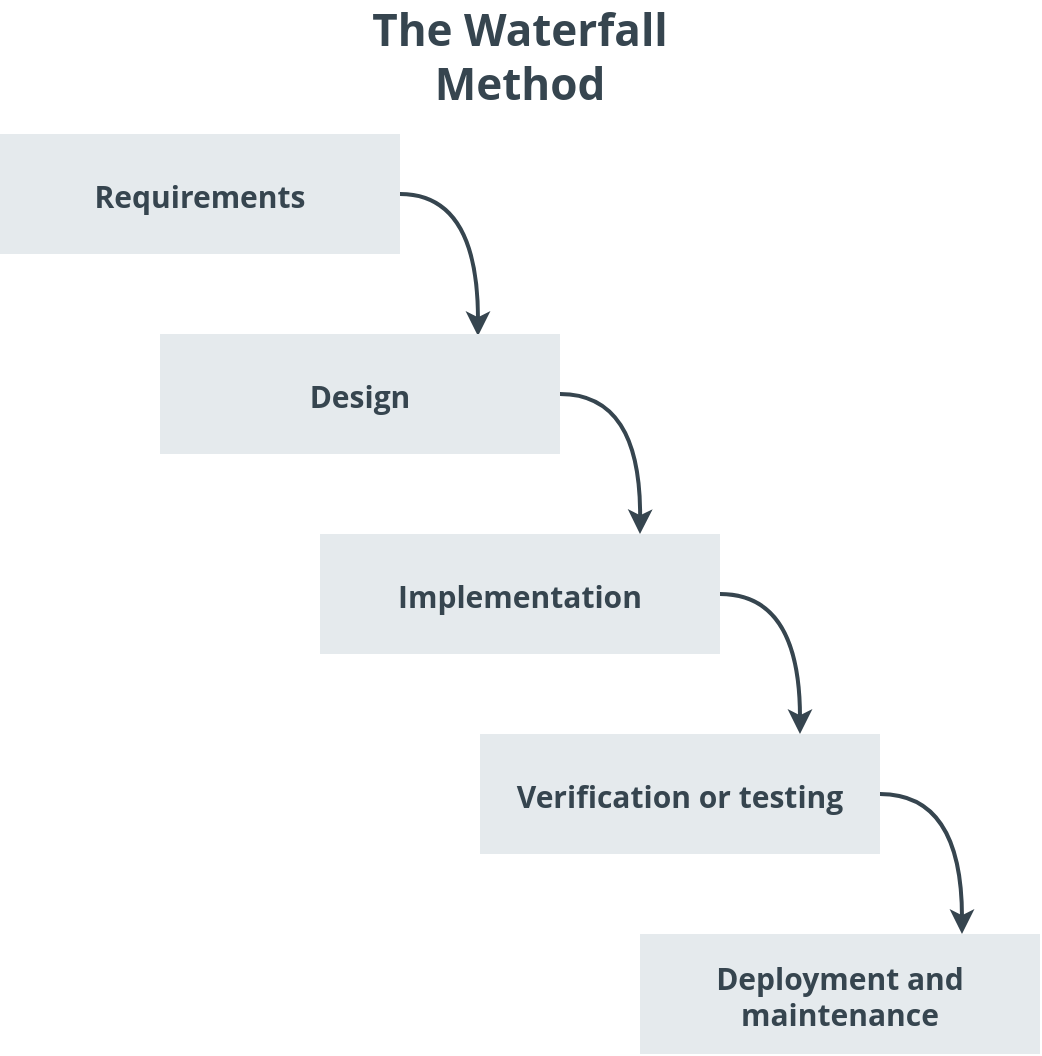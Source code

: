 <mxfile version="16.5.6" type="google"><diagram id="C5RBs43oDa-KdzZeNtuy" name="Page-1"><mxGraphModel dx="1422" dy="782" grid="1" gridSize="10" guides="1" tooltips="1" connect="1" arrows="1" fold="1" page="1" pageScale="1" pageWidth="827" pageHeight="1169" math="0" shadow="0"><root><mxCell id="WIyWlLk6GJQsqaUBKTNV-0"/><mxCell id="WIyWlLk6GJQsqaUBKTNV-1" parent="WIyWlLk6GJQsqaUBKTNV-0"/><mxCell id="b51f30sBRakhkWOXrS4X-9" style="edgeStyle=orthogonalEdgeStyle;orthogonalLoop=1;jettySize=auto;html=1;exitX=1;exitY=0.5;exitDx=0;exitDy=0;entryX=0.795;entryY=0.017;entryDx=0;entryDy=0;fontSize=15;fontColor=#36454F;curved=1;strokeWidth=2;strokeColor=#36454F;entryPerimeter=0;" parent="WIyWlLk6GJQsqaUBKTNV-1" source="WIyWlLk6GJQsqaUBKTNV-3" target="b51f30sBRakhkWOXrS4X-2" edge="1"><mxGeometry relative="1" as="geometry"/></mxCell><mxCell id="WIyWlLk6GJQsqaUBKTNV-3" value="Requirements" style="rounded=0;whiteSpace=wrap;html=1;fontSize=15;glass=0;strokeWidth=1;shadow=0;sketch=0;strokeColor=none;fillColor=#e5eaed;fontColor=#36454F;fontFamily=Open Sans;fontSource=https%3A%2F%2Ffonts.googleapis.com%2Fcss%3Ffamily%3DOpen%2BSans;fontStyle=1" parent="WIyWlLk6GJQsqaUBKTNV-1" vertex="1"><mxGeometry x="120" y="100" width="200" height="60" as="geometry"/></mxCell><mxCell id="b51f30sBRakhkWOXrS4X-2" value="Design" style="rounded=0;whiteSpace=wrap;html=1;fontSize=15;glass=0;strokeWidth=1;shadow=0;sketch=0;strokeColor=none;fillColor=#e5eaed;fontColor=#36454F;fontFamily=Open Sans;fontSource=https%3A%2F%2Ffonts.googleapis.com%2Fcss%3Ffamily%3DOpen%2BSans;fontStyle=1" parent="WIyWlLk6GJQsqaUBKTNV-1" vertex="1"><mxGeometry x="200" y="200" width="200" height="60" as="geometry"/></mxCell><mxCell id="b51f30sBRakhkWOXrS4X-3" value="Implementation" style="rounded=0;whiteSpace=wrap;html=1;fontSize=15;glass=0;strokeWidth=1;shadow=0;sketch=0;strokeColor=none;fillColor=#e5eaed;fontColor=#36454F;fontFamily=Open Sans;fontSource=https%3A%2F%2Ffonts.googleapis.com%2Fcss%3Ffamily%3DOpen%2BSans;fontStyle=1" parent="WIyWlLk6GJQsqaUBKTNV-1" vertex="1"><mxGeometry x="280" y="300" width="200" height="60" as="geometry"/></mxCell><mxCell id="b51f30sBRakhkWOXrS4X-4" value="Verification or testing" style="rounded=0;whiteSpace=wrap;html=1;fontSize=15;glass=0;strokeWidth=1;shadow=0;sketch=0;strokeColor=none;fillColor=#e5eaed;fontColor=#36454F;fontFamily=Open Sans;fontSource=https%3A%2F%2Ffonts.googleapis.com%2Fcss%3Ffamily%3DOpen%2BSans;fontStyle=1" parent="WIyWlLk6GJQsqaUBKTNV-1" vertex="1"><mxGeometry x="360" y="400" width="200" height="60" as="geometry"/></mxCell><mxCell id="b51f30sBRakhkWOXrS4X-5" value="Deployment and maintenance" style="rounded=0;whiteSpace=wrap;html=1;fontSize=15;glass=0;strokeWidth=1;shadow=0;sketch=0;strokeColor=none;fillColor=#e5eaed;fontColor=#36454F;fontFamily=Open Sans;fontSource=https%3A%2F%2Ffonts.googleapis.com%2Fcss%3Ffamily%3DOpen%2BSans;fontStyle=1" parent="WIyWlLk6GJQsqaUBKTNV-1" vertex="1"><mxGeometry x="440" y="500" width="200" height="60" as="geometry"/></mxCell><mxCell id="b51f30sBRakhkWOXrS4X-12" style="edgeStyle=orthogonalEdgeStyle;orthogonalLoop=1;jettySize=auto;html=1;exitX=1;exitY=0.5;exitDx=0;exitDy=0;fontSize=15;fontColor=#36454F;curved=1;strokeWidth=2;strokeColor=#36454F;" parent="WIyWlLk6GJQsqaUBKTNV-1" edge="1" source="b51f30sBRakhkWOXrS4X-2"><mxGeometry relative="1" as="geometry"><mxPoint x="400" y="200" as="sourcePoint"/><mxPoint x="440" y="300" as="targetPoint"/></mxGeometry></mxCell><mxCell id="b51f30sBRakhkWOXrS4X-13" style="edgeStyle=orthogonalEdgeStyle;orthogonalLoop=1;jettySize=auto;html=1;exitX=1;exitY=0.5;exitDx=0;exitDy=0;entryX=0.8;entryY=0;entryDx=0;entryDy=0;entryPerimeter=0;fontSize=15;fontColor=#36454F;curved=1;strokeWidth=2;strokeColor=#36454F;" parent="WIyWlLk6GJQsqaUBKTNV-1" edge="1" target="b51f30sBRakhkWOXrS4X-4" source="b51f30sBRakhkWOXrS4X-3"><mxGeometry relative="1" as="geometry"><mxPoint x="480" y="260" as="sourcePoint"/><mxPoint x="519.92" y="300" as="targetPoint"/></mxGeometry></mxCell><mxCell id="b51f30sBRakhkWOXrS4X-14" style="edgeStyle=orthogonalEdgeStyle;orthogonalLoop=1;jettySize=auto;html=1;exitX=1;exitY=0.5;exitDx=0;exitDy=0;entryX=0.805;entryY=0;entryDx=0;entryDy=0;entryPerimeter=0;fontSize=15;fontColor=#36454F;curved=1;strokeWidth=2;strokeColor=#36454F;" parent="WIyWlLk6GJQsqaUBKTNV-1" edge="1" target="b51f30sBRakhkWOXrS4X-5" source="b51f30sBRakhkWOXrS4X-4"><mxGeometry relative="1" as="geometry"><mxPoint x="560" y="320" as="sourcePoint"/><mxPoint x="599.92" y="360" as="targetPoint"/></mxGeometry></mxCell><mxCell id="b51f30sBRakhkWOXrS4X-17" value="The Waterfall Method" style="rounded=0;whiteSpace=wrap;html=1;fontSize=22;glass=0;strokeWidth=1;shadow=0;sketch=0;strokeColor=none;fillColor=none;fontColor=#36454F;fontFamily=Open Sans;fontSource=https%3A%2F%2Ffonts.googleapis.com%2Fcss%3Ffamily%3DOpen%2BSans;fontStyle=1" parent="WIyWlLk6GJQsqaUBKTNV-1" vertex="1"><mxGeometry x="260" y="40" width="240" height="40" as="geometry"/></mxCell></root></mxGraphModel></diagram></mxfile>